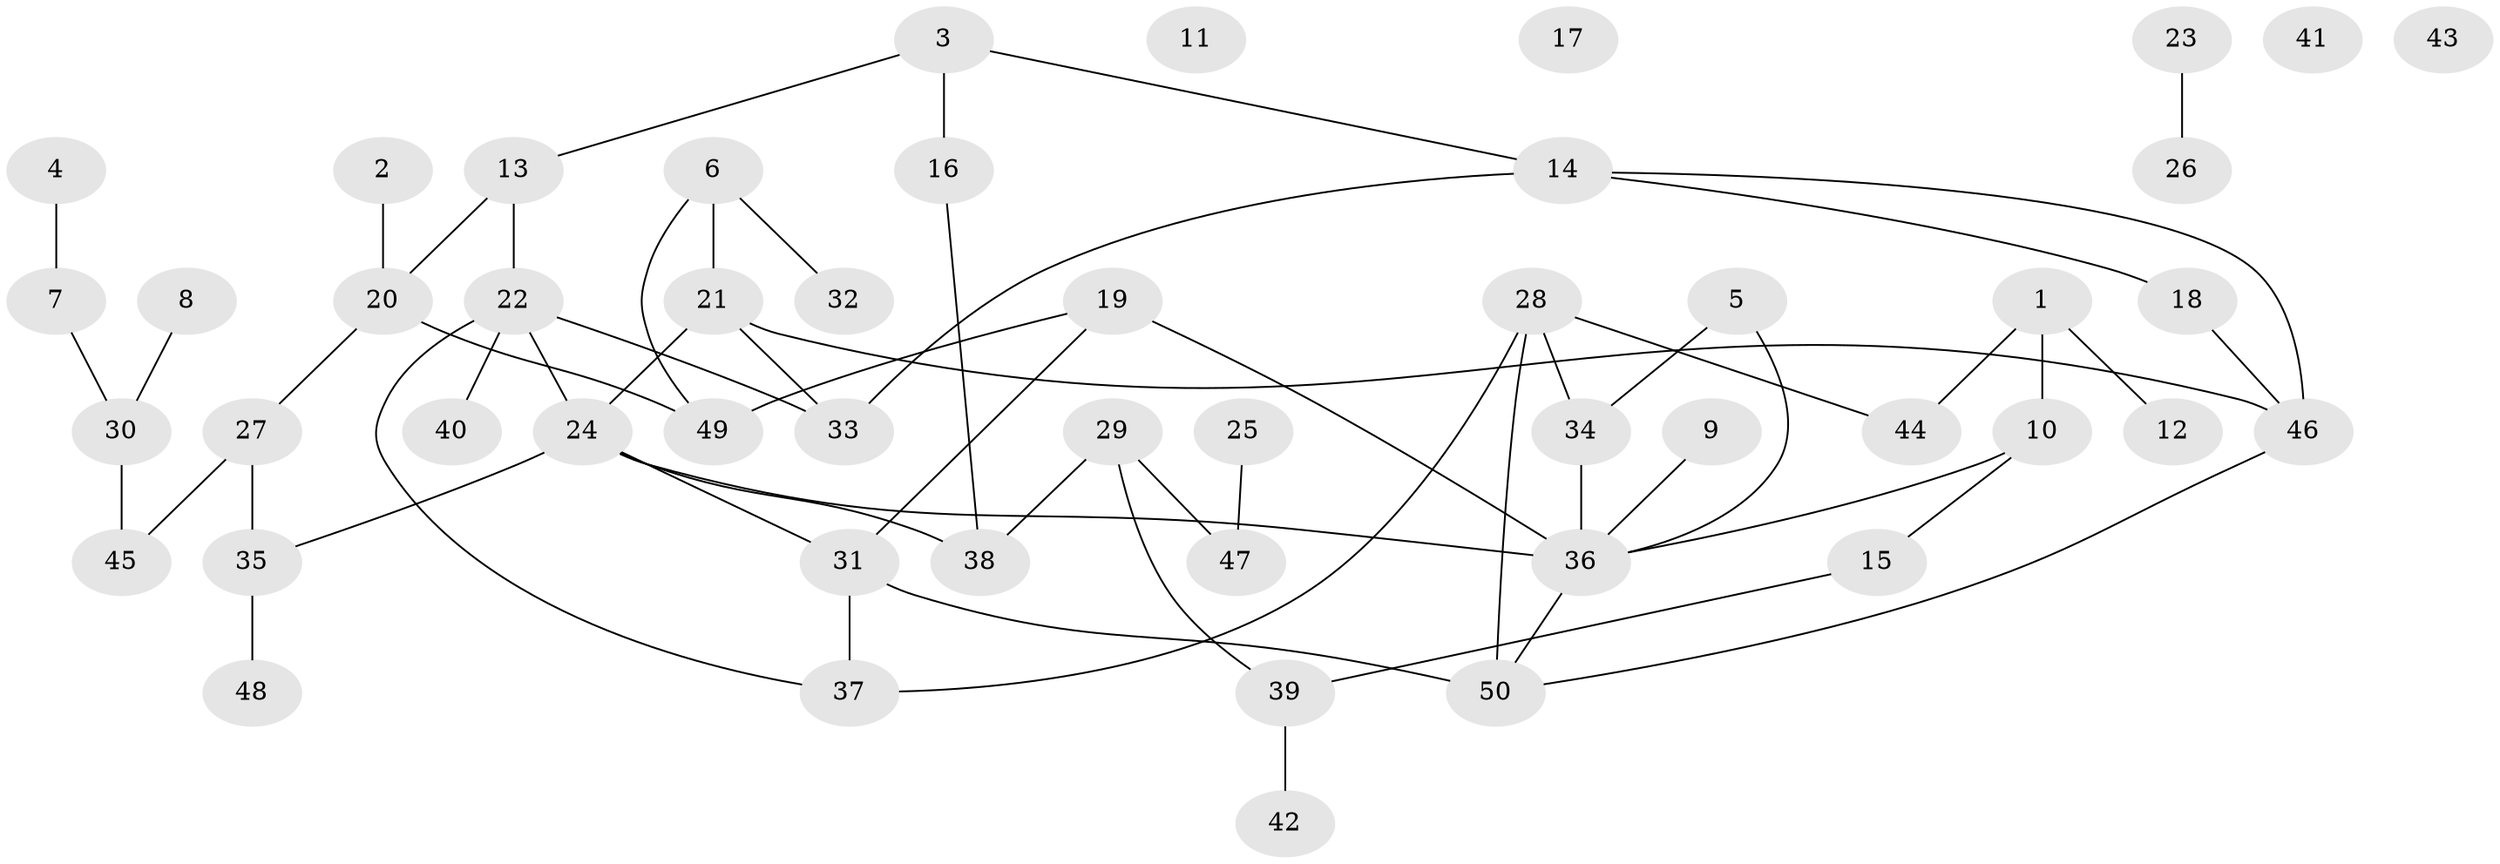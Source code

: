 // coarse degree distribution, {2: 0.22580645161290322, 3: 0.22580645161290322, 4: 0.16129032258064516, 1: 0.16129032258064516, 0: 0.16129032258064516, 6: 0.03225806451612903, 8: 0.03225806451612903}
// Generated by graph-tools (version 1.1) at 2025/41/03/06/25 10:41:22]
// undirected, 50 vertices, 61 edges
graph export_dot {
graph [start="1"]
  node [color=gray90,style=filled];
  1;
  2;
  3;
  4;
  5;
  6;
  7;
  8;
  9;
  10;
  11;
  12;
  13;
  14;
  15;
  16;
  17;
  18;
  19;
  20;
  21;
  22;
  23;
  24;
  25;
  26;
  27;
  28;
  29;
  30;
  31;
  32;
  33;
  34;
  35;
  36;
  37;
  38;
  39;
  40;
  41;
  42;
  43;
  44;
  45;
  46;
  47;
  48;
  49;
  50;
  1 -- 10;
  1 -- 12;
  1 -- 44;
  2 -- 20;
  3 -- 13;
  3 -- 14;
  3 -- 16;
  4 -- 7;
  5 -- 34;
  5 -- 36;
  6 -- 21;
  6 -- 32;
  6 -- 49;
  7 -- 30;
  8 -- 30;
  9 -- 36;
  10 -- 15;
  10 -- 36;
  13 -- 20;
  13 -- 22;
  14 -- 18;
  14 -- 33;
  14 -- 46;
  15 -- 39;
  16 -- 38;
  18 -- 46;
  19 -- 31;
  19 -- 36;
  19 -- 49;
  20 -- 27;
  20 -- 49;
  21 -- 24;
  21 -- 33;
  21 -- 46;
  22 -- 24;
  22 -- 33;
  22 -- 37;
  22 -- 40;
  23 -- 26;
  24 -- 31;
  24 -- 35;
  24 -- 36;
  24 -- 38;
  25 -- 47;
  27 -- 35;
  27 -- 45;
  28 -- 34;
  28 -- 37;
  28 -- 44;
  28 -- 50;
  29 -- 38;
  29 -- 39;
  29 -- 47;
  30 -- 45;
  31 -- 37;
  31 -- 50;
  34 -- 36;
  35 -- 48;
  36 -- 50;
  39 -- 42;
  46 -- 50;
}
